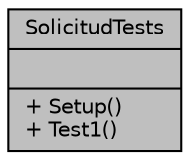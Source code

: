 digraph "SolicitudTests"
{
 // INTERACTIVE_SVG=YES
 // LATEX_PDF_SIZE
  edge [fontname="Helvetica",fontsize="10",labelfontname="Helvetica",labelfontsize="10"];
  node [fontname="Helvetica",fontsize="10",shape=record];
  Node1 [label="{SolicitudTests\n||+ Setup()\l+ Test1()\l}",height=0.2,width=0.4,color="black", fillcolor="grey75", style="filled", fontcolor="black",tooltip="Tests de la clase Solicitud"];
}
